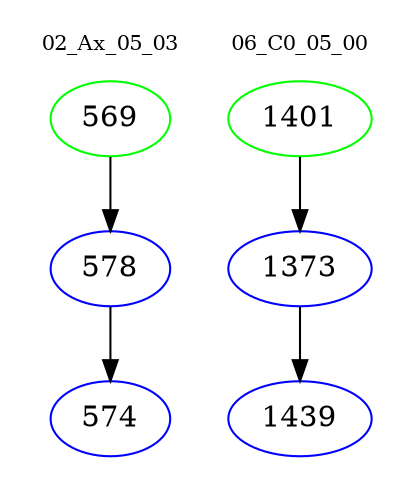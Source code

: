 digraph{
subgraph cluster_0 {
color = white
label = "02_Ax_05_03";
fontsize=10;
T0_569 [label="569", color="green"]
T0_569 -> T0_578 [color="black"]
T0_578 [label="578", color="blue"]
T0_578 -> T0_574 [color="black"]
T0_574 [label="574", color="blue"]
}
subgraph cluster_1 {
color = white
label = "06_C0_05_00";
fontsize=10;
T1_1401 [label="1401", color="green"]
T1_1401 -> T1_1373 [color="black"]
T1_1373 [label="1373", color="blue"]
T1_1373 -> T1_1439 [color="black"]
T1_1439 [label="1439", color="blue"]
}
}
